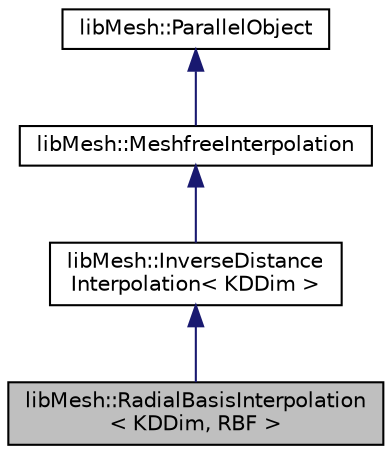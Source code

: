 digraph "libMesh::RadialBasisInterpolation&lt; KDDim, RBF &gt;"
{
 // INTERACTIVE_SVG=YES
  edge [fontname="Helvetica",fontsize="10",labelfontname="Helvetica",labelfontsize="10"];
  node [fontname="Helvetica",fontsize="10",shape=record];
  Node1 [label="libMesh::RadialBasisInterpolation\l\< KDDim, RBF \>",height=0.2,width=0.4,color="black", fillcolor="grey75", style="filled" fontcolor="black"];
  Node2 -> Node1 [dir="back",color="midnightblue",fontsize="10",style="solid",fontname="Helvetica"];
  Node2 [label="libMesh::InverseDistance\lInterpolation\< KDDim \>",height=0.2,width=0.4,color="black", fillcolor="white", style="filled",URL="$classlibMesh_1_1InverseDistanceInterpolation.html",tooltip="Inverse distance interpolation. "];
  Node3 -> Node2 [dir="back",color="midnightblue",fontsize="10",style="solid",fontname="Helvetica"];
  Node3 [label="libMesh::MeshfreeInterpolation",height=0.2,width=0.4,color="black", fillcolor="white", style="filled",URL="$classlibMesh_1_1MeshfreeInterpolation.html",tooltip="Base class to support various mesh-free interpolation methods. "];
  Node4 -> Node3 [dir="back",color="midnightblue",fontsize="10",style="solid",fontname="Helvetica"];
  Node4 [label="libMesh::ParallelObject",height=0.2,width=0.4,color="black", fillcolor="white", style="filled",URL="$classlibMesh_1_1ParallelObject.html",tooltip="An object whose state is distributed along a set of processors. "];
}
